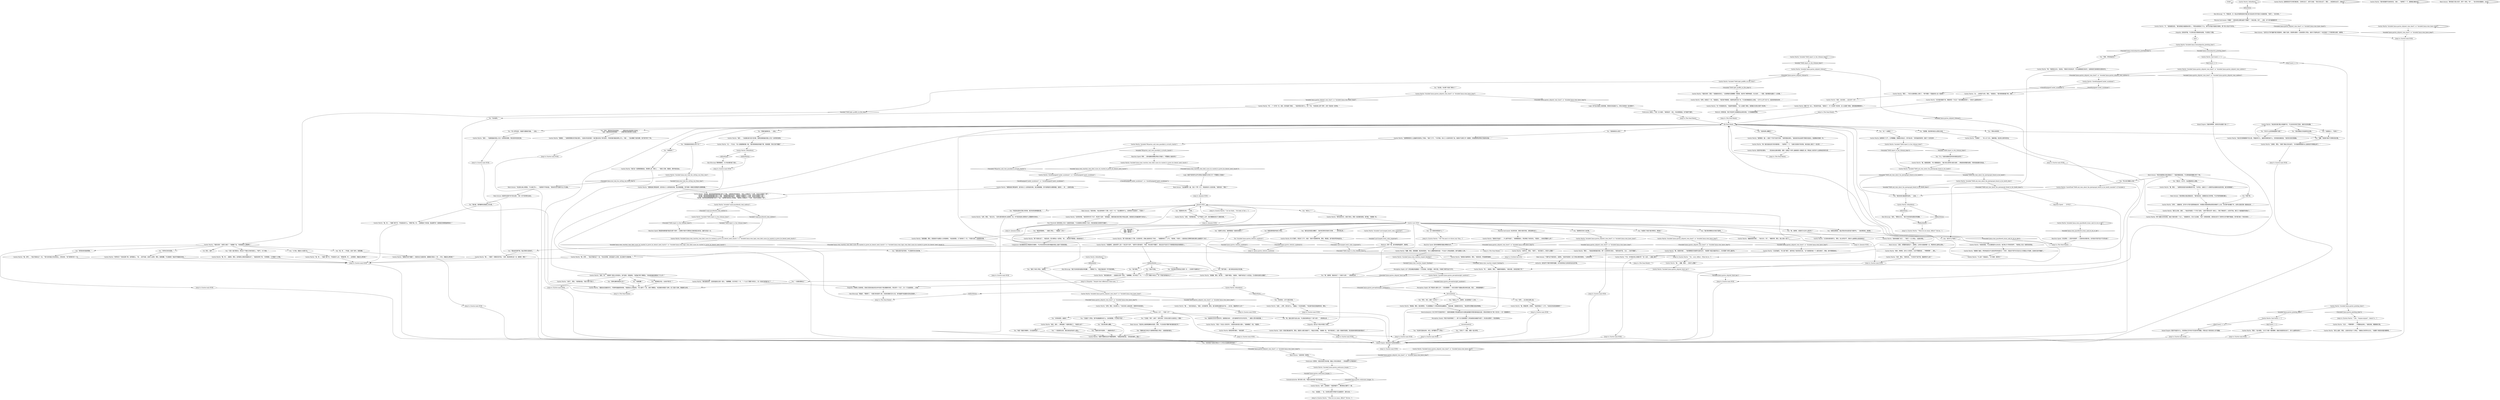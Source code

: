 # PLAZA / GASTON
# Florid and jolly, Gaston Martin is standing in a sunspot and loudly eating a giant ham sandwich.
# ==================================================
digraph G {
	  0 [label="START"];
	  1 [label="input"];
	  2 [label="Gaston Martin: Variable[\"plaza.rene_guardbooth_branc_said_its_do_or_die\"]"];
	  3 [label="Variable[\"plaza.rene_guardbooth_branc_said_its_do_or_die\"]", shape=diamond];
	  4 [label="!(Variable[\"plaza.rene_guardbooth_branc_said_its_do_or_die\"])", shape=diamond];
	  5 [label="Gaston Martin: IsKimHere()"];
	  6 [label="IsKimHere()", shape=diamond];
	  7 [label="!(IsKimHere())", shape=diamond];
	  8 [label="Gaston Martin: “事实就是这样，这真的就是生活的一部分，”他嘟囔着，你只听到了一半。“一个认识了整整79年的人，有一天他们突然就*走了*……”"];
	  9 [label="You: “告诉我吧。”"];
	  10 [label="Gaston Martin: Variable[\"yard.hanged_boots_soles_inspected\"]"];
	  11 [label="Variable[\"yard.hanged_boots_soles_inspected\"]", shape=diamond];
	  12 [label="!(Variable[\"yard.hanged_boots_soles_inspected\"])", shape=diamond];
	  13 [label="Physical Instrument: 他当然没有，基佬才喜欢花呢。别再浪费时间了。"];
	  14 [label="You: 再见。[离开。]"];
	  15 [label="You: “破冰者，我将碾碎前进路途上的冰雪。”"];
	  16 [label="Jump to: [Jeannie HUB]"];
	  17 [label="René Arnoux: “你总是让她心烦意乱，不让我们开心……”他愤愤不平地说道。“用你的花言巧语和*点心*引诱她。”"];
	  18 [label="Gaston Martin: 他看了你一会儿，然后低声说道。“我拿走了，为了记住那个老杂种。没人比我更了解他，我希望能够睹物思人。”"];
	  19 [label="Jump to: [Gaston main HUB]"];
	  20 [label="Empathy: 他从这个想法中得到了安慰。"];
	  21 [label="Gaston Martin: 加斯顿闷闷不乐地盯着铅球。几秒钟过去了。他开口说道：“现在已经太迟了，警官……你回来的太迟了。雷内走了。”"];
	  22 [label="Gaston Martin: “那个老家伙躲过了子弹，长剑和炸药，却被心脏病夺走了性命……”他重重地叹了一口气。“很讽刺，不是吗——就连他自己那颗充满仇恨的心脏都受不了他了。”"];
	  23 [label="You: “喂，我说过我不会这么做，不过我还是帮你找了个新*大球*。”（把球拿出来。）"];
	  24 [label="You: “其实真没那么糟糕。”"];
	  25 [label="Gaston Martin: 他惊恐地盯着你。“真是浪费……”"];
	  26 [label="René Arnoux: “我没有让加斯顿隐瞒你的意思，警官，不过你真有*警察*事务要找我们吗？”"];
	  27 [label="Gaston Martin: “呃……谢谢你，警官。”他嫌恶地看着你。“请告诉我，没有别的事了吧？”"];
	  28 [label="Gaston Martin: Variable[\"plaza.gaston_altgreet_rene_dead\"]  or  Variable[\"plaza.rene_know_dead\"]"];
	  29 [label="Variable[\"plaza.gaston_altgreet_rene_dead\"]  or  Variable[\"plaza.rene_know_dead\"]", shape=diamond];
	  30 [label="!(Variable[\"plaza.gaston_altgreet_rene_dead\"]  or  Variable[\"plaza.rene_know_dead\"])", shape=diamond];
	  31 [label="You: （低语到。）“金，在体育比赛中作弊是*无法接受的*。我可以的。”"];
	  32 [label="Reaction Speed: 雷内的眼睛里流露出尊敬的光芒。"];
	  33 [label="Jump to: [Gaston main HUB]"];
	  34 [label="Gaston Martin: IsKimHere()"];
	  35 [label="IsKimHere()", shape=diamond];
	  36 [label="!(IsKimHere())", shape=diamond];
	  37 [label="Inland Empire: 他永远也不会再玩地掷球了。"];
	  38 [label="Gaston main HUB"];
	  39 [label="Gaston Martin: “雷内和我都守在她的床边，当她……”他停顿了一下，搜索着正确的词汇。"];
	  40 [label="René Arnoux: “死的时候，”他尖锐地填补了沉默，补充了一句：“没必要粉饰什么。这样她也不会回来了，不是吗？”"];
	  41 [label="You: “你为什么会觉得她犹豫不决呢？”"];
	  42 [label="You: “那有点奇怪吧。”"];
	  43 [label="You: “我向你表示最诚挚的哀悼。”（总结。）"];
	  44 [label="Jump to: [The Dead Renés]"];
	  45 [label="Jump to: [Gaston main HUB]"];
	  46 [label="You: “我建议给它命名为‘加斯顿的狗屁三明治’，这就是我的看法。”"];
	  47 [label="Jump to: [Gaston main HUB]"];
	  48 [label="Gaston Martin: “滚开，这是我的！”他猛地躲开了，瞬间把自己都吓了一跳。"];
	  49 [label="Perception (Sight): 这个三明治看起来就像是一个烹饪奇迹，制作精妙，材料丰富。作者很了解烹饪这门手艺。"];
	  50 [label="Reaction Speed: ……它不见了。"];
	  51 [label="Gaston Martin: CancelTask(\"TASK.ask_rene_about_the_photograph_found_in_his_booth_canceled\")--[[ Variable[ ]]"];
	  52 [label="Gaston Martin: “我们认识她，没错……”他友好的面孔一下子亮了起来。“这辈子都住在同一条街上，只隔了两栋房子。从四岁开始，我们三个就是最好的朋友了。”"];
	  53 [label="René Arnoux: “那时我们只是小孩子。那不一样的。*你*……”高大的老兵看着你，点点头。"];
	  54 [label="René Arnoux: “没必要再来一遍，已经一千零一次了。特别是有外人在的时候。”他转向你：“警官？”"];
	  55 [label="Gaston Martin: “我猜他是打算回家吧，因为码头工人发现他的时候，他正穿着便服，而不是我一直看见的那套凤头鹦鹉制服。”"];
	  56 [label="Gaston Martin: “好吧，你拿走了一件。”他摇摇头。“我还是不敢相信，他居然会把它给了你，不过他的确就是这么死板。一旦不小心开了这个口，就没有辩驳的余地……”"];
	  57 [label="Gaston Martin: “也许是时候慢下来，稍微享受一下生活？”他充满歉意地笑了。“还有什么能帮你的吗？”"];
	  58 [label="Gaston Martin: “我猜这已经不重要了。你做你自己该做的事，就像我们其他人一样……所以，我能怎么帮你呢？”"];
	  59 [label="Gaston Martin: “哦，好吧……”他似乎离你远了一些。“完全没问题。没有造成什么伤害，反正真的不关我的事。”"];
	  60 [label="Gaston Martin: Variable[\"plaza.gaston_altgreet_rene_dead\"]  or  Variable[\"plaza.rene_know_dead\"]"];
	  61 [label="Variable[\"plaza.gaston_altgreet_rene_dead\"]  or  Variable[\"plaza.rene_know_dead\"]", shape=diamond];
	  62 [label="!(Variable[\"plaza.gaston_altgreet_rene_dead\"]  or  Variable[\"plaza.rene_know_dead\"])", shape=diamond];
	  63 [label="Gaston Martin: “不，”他快速回复到。“雷内是瑞瓦肖最固执的男人。不管你或者我说了什么，都不会*逼迫*他做任何事的。那个男人完全不为所动。”"];
	  64 [label="You: “你说得对，这不关我们的事。”"];
	  65 [label="Kim Kitsuragi: “那就好，”警督笑了。“对我们来说是件小事，对他来说确实无价之宝。他可能都不知道雷内还有这张相片。”"];
	  66 [label="Gaston Martin: “我真的不知道了……什么都不知道了。”他慢慢摇摇头，然后想起了你的存在。“但是你……你肯定需要什么吧？”"];
	  67 [label="You: “等等，伊苏林迪百合？”"];
	  68 [label="Jump to: [Gaston Martin: \"\"Life... *mnjam-mnjam*... doesn't n...\"]"];
	  69 [label="Gaston Martin: “我真的超越了自己……”他咬了一口三明治。“这就叫神圣。”"];
	  70 [label="Gaston Martin: “这……不太对。”老人连看都懒得看一眼。“雷内想穿着他的制服下葬。但是我猜，现在已经不重要了……”"];
	  71 [label="Jump to: [Gaston main HUB]"];
	  72 [label="Logic: 你不会从他身上找到答案。即使老兵知道些什么，那也已经和他一起长眠地下。"];
	  73 [label="Jump to: [Gaston Martin: \"\"Let me think...\" He looks at the c...\"]"];
	  74 [label="You: “所以你们俩都认识她？”"];
	  75 [label="You: “抱歉，但是我*真的*只想再问些问题。”"];
	  76 [label="Gaston Martin: “该死，”他笑着说道。“*从严格意义上讲*，我们俩跟她还处于订婚状态呢。”"];
	  77 [label="Gaston Martin: “当然了，警官，”他笑着说道。“我们只剩下回忆了。”"];
	  78 [label="You: “一些很刻薄的话？”"];
	  79 [label="Inland Empire: 万能的神明啊，他现在完全就是个废人了！"];
	  80 [label="Gaston Martin: Variable[\"TASK.report_to_the_tribunal_done\"]"];
	  81 [label="Variable[\"TASK.report_to_the_tribunal_done\"]", shape=diamond];
	  82 [label="!(Variable[\"TASK.report_to_the_tribunal_done\"])", shape=diamond];
	  83 [label="Jump to: [Gaston main HUB]"];
	  84 [label="You: “重油会危害环境。我必须想办法除掉它。”"];
	  85 [label="You: “你觉得是不是我们那段关于工作的对话逼着他那样做的？”"];
	  86 [label="Jump to: [Gaston main HUB]"];
	  87 [label="Jump to: [Gaston main HUB]"];
	  88 [label="Gaston Martin: “很抱歉，警官，我只是……”他擦干眼泪。“谢谢你，*谢谢*你的这个小纪念品。它对我来说真的太重要了。”"];
	  89 [label="You: “我不怕死——我只害怕没有真正地活着。”"];
	  90 [label="Gaston Martin: “什么事？”他抬起头。“关于谁的，雷内吗？”"];
	  91 [label="Inland Empire: 但是不知道为什么，你觉得自己手中的干花还是*很*重要。尽管对这个悲伤的老人并不重要。"];
	  92 [label="Gaston Martin: “又见到你真的很开心，警官。这么好的天气，我有什么能帮到公民武装的吗？"];
	  93 [label="You: “告诉我，你对那个死者了解多少？”"];
	  94 [label="Gaston Martin: “生活……*吧唧吧唧*……不需要如此挣扎。”他捂住嘴，想要掩饰打嗝。"];
	  95 [label="Jump to: [The Dead Renés]"];
	  96 [label="Jump to: [Gaston Martin: \"\"What do you mean, officer?\" He loo...\"]"];
	  97 [label="Gaston Martin: “去世的时候，”他的同伴补完了句子，然后笑了起来：“直到最后，她都没能在我们俩当中做出选择。她是我见过的最犹豫不决的女人。”"];
	  98 [label="Composure: 他试着维持自己那副快乐的模样，不过内在的悲伤在他布满皱纹的脸上投射下深深的阴影。"];
	  99 [label="Gaston Martin: “我再重复一遍——他是个*不折不扣的*杂种。”他转而看向弹坑。“就连他的老战友都不想留在他身边。他就像条老毒蛇一样。”"];
	  100 [label="Gaston Martin: “哦……抱歉，警官……你有什么需要？”"];
	  101 [label="Jump to: [Gaston main HUB]"];
	  102 [label="Gaston Martin: “哦……”他并没有抬头。“很好。对你很好啊，警官。我只是想知道雷内会不会……没关系。我能帮你什么吗？”"];
	  103 [label="Reaction Speed: 等等……是你逼着他想要证明自己的能力，不需要他人施舍的吗？"];
	  104 [label="Perception (Smell): *然后*你突然想到了——那个天才混球把整个三明治都浸在蜂蜜芥末里了。实在是太堕落了。而且很美味。"];
	  105 [label="Gaston Martin: “最最亲爱的珍妮……”他点点头，笑了。“随便问吧，警官，我认识她一辈子了。”"];
	  106 [label="You: “他为什么不喜欢？”"];
	  107 [label="Gaston Martin: “两年前的冬天，她死于肺炎。那是一条安静的旅程。很平静。”他微微一笑。"];
	  108 [label="Gaston Martin: “她总是在我们俩之间摇摆不定，不过这份时间还不够长，最后也没有成婚。”"];
	  109 [label="You: “他真有那么糟糕吗？”"];
	  110 [label="You: “他到底是怎么死的？”"];
	  111 [label="Gaston Martin: Variable[\"plaza.ene_took_the_setting_sun_from_rene\"]"];
	  112 [label="Variable[\"plaza.ene_took_the_setting_sun_from_rene\"]", shape=diamond];
	  113 [label="!(Variable[\"plaza.ene_took_the_setting_sun_from_rene\"])", shape=diamond];
	  114 [label="Jump to: [The Dead Renés]"];
	  115 [label="Jump to: [Gaston main HUB]"];
	  116 [label="Jump to: [Gaston main HUB]"];
	  117 [label="You: “看起来很美味。”（指着三明治。）“我能尝一口吗？”"];
	  118 [label="Electrochemistry: 你几乎听不见他的声音了。泡菜的香甜跟三明治散发出的大蒜黄油和腌渍洋葱的香味彼此协调，把你的思维引向了唯一的方向——你一定要拥有它。"];
	  119 [label="You: “火行者。我能在火焰里行走。”"];
	  120 [label="Jump to: [The Dead Renés]"];
	  121 [label="You: “讽刺对我不起作用的，不过我想问你点别的事。”"];
	  122 [label="Jump to: [Gaston Martin: \"\"What do you mean, officer?\" He loo...\"]"];
	  123 [label="Gaston Martin: Variable[\"plaza.gaston_endurance_hunger_\"]"];
	  124 [label="Variable[\"plaza.gaston_endurance_hunger_\"]", shape=diamond];
	  125 [label="!(Variable[\"plaza.gaston_endurance_hunger_\"])", shape=diamond];
	  126 [label="Jump to: [Empathy: \"Despite their differences these men...\"]"];
	  127 [label="You: “首先权衡自己的选择完全没错。”"];
	  128 [label="Gaston Martin: Variable[\"plaza.gaston_altgreet_tribunal\"]"];
	  129 [label="Variable[\"plaza.gaston_altgreet_tribunal\"]", shape=diamond];
	  130 [label="!(Variable[\"plaza.gaston_altgreet_tribunal\"])", shape=diamond];
	  131 [label="You: “真遗憾。我还想问他怎么回到过去呢。”"];
	  132 [label="Gaston Martin: “那个混蛋16岁的时候，她成了雷内的第一个女人。”他看着老兵，目光几近温柔。“他们一直相亲相爱，直到他决定为了某种伟大的*理想*而献身，而不愿只做一个快乐的男人……”"];
	  133 [label="Gaston Martin: “哦，警官……”加斯顿没有因为他的爆发而不安。“80年前，当我们三个人刚刚学会走路和说话的时候，就已经很难看了。”"];
	  134 [label="Pain Threshold: 雷内的脸上闪过一丝痛苦的痕迹，不过他很快又控制住了自己。现在他的脸又变得风平浪静了。"];
	  135 [label="Gaston Martin: IsKimHere()"];
	  136 [label="IsKimHere()", shape=diamond];
	  137 [label="!(IsKimHere())", shape=diamond];
	  138 [label="Gaston Martin: “总有一天我们都会离开的，警官。我爱的人都已经离开了。可能正在等我。”他微微一笑。“我不害怕死亡。这是一场美好的旅程，而且我真的很想念我的朋友们……”"];
	  139 [label="Gaston Martin: Variable[\"plaza.gaston_altgreet_rene_dead\"]  or  Variable[\"plaza.rene_know_dead\"]"];
	  140 [label="Variable[\"plaza.gaston_altgreet_rene_dead\"]  or  Variable[\"plaza.rene_know_dead\"]", shape=diamond];
	  141 [label="!(Variable[\"plaza.gaston_altgreet_rene_dead\"]  or  Variable[\"plaza.rene_know_dead\"])", shape=diamond];
	  142 [label="Gaston Martin: Variable[\"plaza.gaston_altgreet_rene_dead\"]  or  Variable[\"plaza.rene_know_dead\"]"];
	  143 [label="Variable[\"plaza.gaston_altgreet_rene_dead\"]  or  Variable[\"plaza.rene_know_dead\"]", shape=diamond];
	  144 [label="!(Variable[\"plaza.gaston_altgreet_rene_dead\"]  or  Variable[\"plaza.rene_know_dead\"])", shape=diamond];
	  145 [label="Gaston Martin: “世界末日？”他向后靠了靠，显然很担心。“我……我不知道，这是什么意思，警官。我很抱歉。不过谢谢你！我会尽可能配合你的。”"];
	  146 [label="Gaston Martin: Variable[\"plaza.gaston_perceptionsight_sandwich\"]"];
	  147 [label="Variable[\"plaza.gaston_perceptionsight_sandwich\"]", shape=diamond];
	  148 [label="!(Variable[\"plaza.gaston_perceptionsight_sandwich\"])", shape=diamond];
	  149 [label="You: “拜托，老兄，就咬一口行吗？”"];
	  150 [label="Logic: 他是不是觉得*必须*证明自己能做好分内的工作？不需要别人的施舍？"];
	  151 [label="Gaston Martin: IsKimHere()"];
	  152 [label="IsKimHere()", shape=diamond];
	  153 [label="!(IsKimHere())", shape=diamond];
	  154 [label="You: “如果可以的话，我想再重温一些雷内的情况？”"];
	  155 [label="Kim Kitsuragi: 警督慢慢地，久久地对着你摇了摇头。"];
	  156 [label="Gaston Martin: “她对任何事情都拿不定主意。早餐该吃什么，最喜欢的颜色是什么，还有到底该嫁给谁。”他的目光快乐而疏离。"];
	  157 [label="You: “某种右翼的保皇派口号？”"];
	  158 [label="Gaston Martin: “‘要是在纪尧姆的年代，不用审判就能把你枪毙。’他就是这么对我说的。”老人振作了一些，又擦了擦眼泪。“他活着的时候是个杂种，死了还是个杂种。那就随它去吧。”"];
	  159 [label="Jump to: [Gaston main HUB]"];
	  160 [label="Gaston Martin: “是的，是的……那味道呢？”他靠的更近了。“味道怎么样？”"];
	  161 [label="You: “味道？我就只顾着吃，忘记品尝味道了。”"];
	  162 [label="You: “*求你了*，朋友，跟我一起分享吧。”"];
	  163 [label="Gaston Martin: Variable[\"XP.gaston_said_rene_guardjob_is_evrarts_charity\"]"];
	  164 [label="Variable[\"XP.gaston_said_rene_guardjob_is_evrarts_charity\"]", shape=diamond];
	  165 [label="!(Variable[\"XP.gaston_said_rene_guardjob_is_evrarts_charity\"])", shape=diamond];
	  166 [label="Physical Instrument: 不重要？！保持体育比赛的诚信*不重要*？！快拉住我，孩子……该死，这*才是*最重要的吧！！！"];
	  167 [label="Gaston Martin: 老人盯着花，然后叹了口气，说道：“雷内不是植物学家，警官。相信我，他不喜欢伊苏林迪百合。”"];
	  168 [label="Gaston Martin: “我，呃……”他摸了摸下巴，不知道该说什么。“那很不错。呃……如果我挡了你的道，我会挪开的！或者我还有哪里能帮到你？”"];
	  169 [label="Jump to: [Gaston Martin: \"\"Oh? The goal is to throw your *bou...\"]"];
	  170 [label="René Arnoux: 他突然记起来*你*还在这里，于是一言不发地转过身去。"];
	  171 [label="You: “走了？去哪里了？”"];
	  172 [label="Gaston Martin: “是的。我……我爱那个爱发火的老家伙。他不值得，但我值得。”他用袖子擦了擦眼泪。“你知道他最后跟我说了什么吗？”"];
	  173 [label="Kim Kitsuragi: “是的。”警督点点头。“我们为你的损失感到非常抱歉。”"];
	  174 [label="Gaston Martin: Variable[\"plaza.gaston_altgreet_rene_dead\"]  or  Variable[\"plaza.rene_know_dead\"]"];
	  175 [label="Variable[\"plaza.gaston_altgreet_rene_dead\"]  or  Variable[\"plaza.rene_know_dead\"]", shape=diamond];
	  176 [label="!(Variable[\"plaza.gaston_altgreet_rene_dead\"]  or  Variable[\"plaza.rene_know_dead\"])", shape=diamond];
	  177 [label="You: “我想再问问你工会的事。”"];
	  178 [label="You: “好吧……反正我也没那么饿。”"];
	  179 [label="Reaction Speed: 那就意味着制服可能还在那个岗亭——如果你*真的*打算把自己献给瑞瓦肖的话，最好记住这一点。"];
	  180 [label="Gaston Martin: “我猜他是打算回家吧，因为码头工人发现他的时候，他正穿着便服，而不是那套凤头鹦鹉制服，就是你……呃……没收的这套。”"];
	  181 [label="Gaston Martin: IsKimHere()"];
	  182 [label="IsKimHere()", shape=diamond];
	  183 [label="!(IsKimHere())", shape=diamond];
	  184 [label="You: “雷内在哪？”\n“等等，雷内死了？”\n“等等，雷内死了？”"];
	  185 [label="You: “听起来这是你们俩之间的事。我还有其他事情要处理。”"];
	  186 [label="You: 不要干预。"];
	  187 [label="Jeannie HUB"];
	  188 [label="Jump to: [The Dead Renés]"];
	  189 [label="Gaston Martin: “过去的幽灵。”老人脱下帽子，海风吹乱了他灰色的头发。“这个故事里的每一个人都已经死了，警官。我不想再提他们。”"];
	  190 [label="Gaston Martin: “呃……*一切*的一切，真的。我可能更了解他……”他突然意识到什么，停了下来。“你是说树上那个茶杯，对吗？我对他一无所知。”"];
	  191 [label="You: “它真是（*嗝*）太棒了！营养丰富！它的优点我可以连续说上一整晚！”"];
	  192 [label="Gaston Martin: “我猜干警察的应该不需要味蕾吧。”他看起来很失望。“还有别的事吗，警官？”"];
	  193 [label="René Arnoux: “这是你唯一的原则。”"];
	  194 [label="Gaston Martin: “哦……”他瞥了一眼焦灼的字迹。“当然。我没有想过这一点。做得好，警官！”"];
	  195 [label="Gaston Martin: “我很高兴能帮到你，警官，”他回复到，声音疲惫而破碎。"];
	  196 [label="Jump to: [Gaston main HUB]"];
	  197 [label="Gaston Martin: “我看看……”加斯顿用颤抖的手接过相片。“这是60年前的相片！我们都去参加了那次游行。年轻的雷内看起来那么开心，珍妮……”泪水模糊了他的双眼，他不得不停了下来。"];
	  198 [label="Empathy: 尽管两人天差地别，但他们还是在彼此的生命中扮演了相当重要的角色，现在其中一个走了，另一个只会感觉到……失落。"];
	  199 [label="You: “我不想死。”"];
	  200 [label="Gaston Martin: Variable[\"TASK.report_to_the_tribunal_done\"]"];
	  201 [label="Variable[\"TASK.report_to_the_tribunal_done\"]", shape=diamond];
	  202 [label="!(Variable[\"TASK.report_to_the_tribunal_done\"])", shape=diamond];
	  203 [label="Gaston Martin: “你好，警官。”他转向你。“今天的天气真不错，我能帮你什么呢？”"];
	  204 [label="You: “嗨，加斯顿。对我的行头没什么意见吗？”"];
	  205 [label="You: “你提到了珍妮-玛丽·博利厄。那是谁？”"];
	  206 [label="You: “她怎么了？”"];
	  207 [label="The Dead Renés"];
	  208 [label="Perception (Sight): 除了明显的火腿片之外——而且很肥厚——你还注意到下面露出西红柿的边缘。而且……那是蛋黄酱吗？"];
	  209 [label="Gaston Martin: Variable[\"plaza.rene_reaction_rene_died_cause_he_wanted_to_prove_he_doesnt_need_charity\"]"];
	  210 [label="Variable[\"plaza.rene_reaction_rene_died_cause_he_wanted_to_prove_he_doesnt_need_charity\"]", shape=diamond];
	  211 [label="!(Variable[\"plaza.rene_reaction_rene_died_cause_he_wanted_to_prove_he_doesnt_need_charity\"])", shape=diamond];
	  212 [label="Jump to: [The Dead Renés]"];
	  213 [label="Conceptualization: 很久很久以前。可能在当你还是个孩子的时候。"];
	  214 [label="Gaston Martin: “事实就是这样……这就是生活的一部分，”他嘟囔着，你只听到了一半。“一个认识了整整79年的人，有一天他们突然就*走了*……”"];
	  215 [label="You: “我也不怕死。”"];
	  216 [label="You: “这个游戏的规则是什么？”"];
	  217 [label="Jump to: [Jeannie HUB]"];
	  218 [label="Gaston Martin: “*我的天啦*，警官！”他看着你的伤口。“比我想象的还要糟糕！相信我，我非常了解那种痛苦，在过去的……一周里，我的臀部也遇到了一点问题。”"];
	  219 [label="Gaston Martin: 他的声音在颤抖。“……而且她永远看在眼里。我想，如果这个世界上最美丽的人都能爱上他，那他身上肯定有什么值得她坚持的东西……”"];
	  220 [label="Jump to: [Gaston main HUB]"];
	  221 [label="Jump to: [Gaston main HUB]"];
	  222 [label="Gaston Martin: Variable[\"plaza.rene_reaction_rene_died_cause_he_wanted_to_prove_he_doesnt_need_charity\"]  or  Variable[\"plaza.rene_logic_rene_died_cause_he_wanted_to_prove_he_doesnt_need_charity\"]"];
	  223 [label="Variable[\"plaza.rene_reaction_rene_died_cause_he_wanted_to_prove_he_doesnt_need_charity\"]  or  Variable[\"plaza.rene_logic_rene_died_cause_he_wanted_to_prove_he_doesnt_need_charity\"]", shape=diamond];
	  224 [label="!(Variable[\"plaza.rene_reaction_rene_died_cause_he_wanted_to_prove_he_doesnt_need_charity\"]  or  Variable[\"plaza.rene_logic_rene_died_cause_he_wanted_to_prove_he_doesnt_need_charity\"])", shape=diamond];
	  225 [label="You: “一切结束的太快，我还没机会形成什么看法。”"];
	  226 [label="Jump to: [The Dead Renés]"];
	  227 [label="Gaston Martin: Variable[\"plaza.gaston_greeting_done\"]"];
	  228 [label="Variable[\"plaza.gaston_greeting_done\"]", shape=diamond];
	  229 [label="!(Variable[\"plaza.gaston_greeting_done\"])", shape=diamond];
	  230 [label="Jump to: [Gaston main HUB]"];
	  231 [label="Jump to: [Gaston main HUB]"];
	  232 [label="Gaston Martin: “其实，没关系的……反正也不一样了……”"];
	  233 [label="Jump to: [Gaston main HUB]"];
	  234 [label="Gaston Martin: “好吧……准确来说，是*你*从*我*这里把她偷走的，你把墨水洒到她那条漂亮的黄裙子上之后，你们俩不是闹翻了吗，从那以后我们俩一直挺亲近的……”"];
	  235 [label="Gaston Martin: “那个老家伙走了，”他回复到，努力想挤出一丝笑容。“我……我还是不敢相信，但他真的走了。”"];
	  236 [label="Gaston Martin: “好吧，警官，你在想什么？”快乐的老人身体前倾，很想听听你的意见。"];
	  237 [label="You: “你没听见我说话吗，老兄。我*需要*这个三明治！”"];
	  238 [label="You: “依照法律规定，我必须告诉你这是违反*道德*的。”（指向那些球，眨眨眼。）"];
	  239 [label="Gaston Martin: “哦，呃……谢谢你，警官。这样我的心情肯定就放松多了。”他紧张地笑了笑。“非常惬意，几乎像是个小市集。”"];
	  240 [label="Jump to: [The Dead Renés]"];
	  241 [label="Gaston Martin: “这是……好吧，其实没什么。”他露出一个机灵的微笑。“*有些事*我肯定是能帮你的，警官。”"];
	  242 [label="Rhetoric: 茶杯？哦，因为那套陶瓷盔甲。真聪明。"];
	  243 [label="Jump to: [Gaston main HUB]"];
	  244 [label="René Arnoux: “不要*玷污*她的回忆，加斯顿。”他的声音里有一丝几乎难以察觉的颤抖。“让她安息吧。”"];
	  245 [label="René Arnoux: “是你把她从我这里偷走的，”雷内回复到，试着稳定自己的呼吸，不过手依然紧握在胸口。"];
	  246 [label="Gaston Martin: Variable[\"TASK.light_graffito_on_fire_done\"]"];
	  247 [label="Variable[\"TASK.light_graffito_on_fire_done\"]", shape=diamond];
	  248 [label="!(Variable[\"TASK.light_graffito_on_fire_done\"])", shape=diamond];
	  249 [label="Gaston Martin: “警官……”他抬起满是皱纹的脸，整个人显得苍老又矮小。“我现在做不到。工会……已经不重要了。”"];
	  250 [label="You: “它就是个三明治，我不知道能跟你说什么。当时我很饿，不过现在不饿了。”"];
	  251 [label="Gaston Martin: Variable[\"plaza.gaston_altgreet_rene_dead\"]  or  Variable[\"plaza.gaston_altgreet_rene_uniform\"]"];
	  252 [label="Variable[\"plaza.gaston_altgreet_rene_dead\"]  or  Variable[\"plaza.gaston_altgreet_rene_uniform\"]", shape=diamond];
	  253 [label="!(Variable[\"plaza.gaston_altgreet_rene_dead\"]  or  Variable[\"plaza.gaston_altgreet_rene_uniform\"])", shape=diamond];
	  254 [label="firstsandwich"];
	  255 [label="You: “他很抱歉？”"];
	  256 [label="You: “其实我也在等待自己的那一天……已经等不及要死去了！”"];
	  257 [label="Jump to: [Gaston Martin: \"\"Oh... sorry, officer... What do yo...\"]"];
	  258 [label="Gaston Martin: “这……这样是不对的，警官。”他摇摇头。“雷内想穿着制服下葬，但是……”"];
	  259 [label="Gaston Martin: “警官……”欢乐从加斯顿脸上消失了。“想不想跟一个孤独的老人玩一场游戏？”"];
	  260 [label="Gaston Martin: “哦，亲爱的珍妮……”他的眼睛里闪烁着梦幻般的光芒。“她是整个瑞瓦肖最好的女人。也许是整个世界上最好的。”"];
	  261 [label="Gaston Martin: “当然，警官。”他点点头。“这样对雷内颤动的心脏更好一些。并不是说他承认那里有什么需要修补的地方。”"];
	  262 [label="You: “你知道他的奖章怎么样了吗？”"];
	  263 [label="Gaston Martin: Variable[\"plaza.gaston_altgreet_third_day\"]"];
	  264 [label="Variable[\"plaza.gaston_altgreet_third_day\"]", shape=diamond];
	  265 [label="!(Variable[\"plaza.gaston_altgreet_third_day\"])", shape=diamond];
	  266 [label="You: “即将到来的国家警察。”"];
	  267 [label="You: “非常有营养。谢谢你！”"];
	  268 [label="Reaction Speed: ‘非生即死——没有中间地带’——这是你告诉雷内的。也许他也不是*完全*不为所动的？"];
	  269 [label="You: “某种难忘的话，比如说‘明天见’？”"];
	  270 [label="You: “我们再多聊聊这位珍妮-玛丽吧。”"];
	  271 [label="Jump to: [Jeannie HUB]"];
	  272 [label="Gaston Martin: “当然可以，警官。”他笑了。“他们是好人。你有什么需要？”"];
	  273 [label="You: “什么？他是在雇佣兵宣判的时候死去的吗？”"];
	  274 [label="Gaston Martin: Variable[\"TASK.report_to_the_tribunal_done\"]"];
	  275 [label="Variable[\"TASK.report_to_the_tribunal_done\"]", shape=diamond];
	  276 [label="!(Variable[\"TASK.report_to_the_tribunal_done\"])", shape=diamond];
	  277 [label="You: “雷内去世真是太糟糕了，我本来还想问问他铃兰的事……”（把花拿出来。）"];
	  278 [label="Gaston Martin: “我猜到了最后，伊苏林迪百合不过是旧伊苏林迪的又一个碎片，保皇派不得不向马佐夫主义的叛乱分子投降。这真的已经不重要了。”"];
	  279 [label="Gaston Martin: “警官！”他大喊到。“在马丁内斯一看到警察，我就已经感觉安全多了。有什么能帮你的吗？”"];
	  280 [label="René Arnoux: “没错，你需要的就是这个，加斯顿。让你的大屁股再肥一点。希望你的心脏停止跳动。”"];
	  281 [label="Endurance: 别担心，只是一点小挫折。“继续前进”，骑士。有志者事竟成。你不能停下脚步。"];
	  282 [label="You: “你爱他吗？”"];
	  283 [label="Gaston Martin: 加斯顿叹了口气，小声嘟囔着，更像是对他自己，而不是对你：“很可能是地狱吧。他是个十足的杂种……”"];
	  284 [label="Gaston Martin: “*我的天啦*，你把它点着了！”他看着广场。“你到底是什么警察啊？”"];
	  285 [label="Jump to: [Gaston main HUB]"];
	  286 [label="You: “真是现代烹饪手法的杰作。或者我应该说……是*加斯顿烹饪手法*的杰作。”（朝男人赞许地眨眨眼。）"];
	  287 [label="You: “的确*非常*有营养。”（揉揉你的肚子。）"];
	  288 [label="Gaston Martin: DayCount() >= 5"];
	  289 [label="DayCount() >= 5", shape=diamond];
	  290 [label="!(DayCount() >= 5)", shape=diamond];
	  291 [label="René Arnoux: “当异见分子来*强暴*我们的国家时，他躲了起来，但是想试着咬一口他亲爱的三明治，他的爪子就伸出来了？你还真是个了不得的寄生虫呢，加斯顿。”"];
	  292 [label="Gaston Martin: “抱歉，警官，我很抱歉，我没有恶意的，”他小心翼翼地继续说道：“不过这个三明治是我的，我不会跟别人分享。”"];
	  293 [label="Gaston Martin: “相信我，警官，我也想帮你，不过我需要这个三明治来保持血糖稳定。”他扭动着，回避着你的目光。“我这把年纪需要注意这种事情。”"];
	  294 [label="secondsandwich"];
	  295 [label="You: “别这么小气，加斯顿，这玩意够每个人分的。”"];
	  296 [label="Gaston Martin: “哦，那很好啊，非常好。”他显然是松了一口气。“你肯定还有其他事情吧？”"];
	  297 [label="Empathy: 他有些怀疑，不过现在他只想继续向前看，不去想这个问题。"];
	  298 [label="Gaston Martin: Variable[\"plaza.rene_reaction_respect_flashing\"]"];
	  299 [label="Variable[\"plaza.rene_reaction_respect_flashing\"]", shape=diamond];
	  300 [label="!(Variable[\"plaza.rene_reaction_respect_flashing\"])", shape=diamond];
	  301 [label="Kim Kitsuragi: “我们为你的损失感到非常抱歉……”警督低下头。“朋友的离去是一件可怕的事情。”"];
	  302 [label="Gaston Martin: “哦，他倒是很想。”老人慢慢摇摇头。“暴力的生活终将以暴力结束……那就是他想要的结果。可悲的是结果并非如此。”"];
	  303 [label="Jump to: [Gaston main HUB]"];
	  304 [label="René Arnoux: “然后你就把她从我这里偷走了！”他猛地朝前挺身，不过很快就抓着胸口停了下来。"];
	  305 [label="Gaston Martin: “我们这一生都憎恨着彼此。恨得那么深，事实上……”他陷入沉默，看着你，眼中饱含泪水。"];
	  306 [label="You: “这就是女人，不是吗？”"];
	  307 [label="Gaston Martin: “他那颗愤怒的小心脏最终还是停止了跳动。”他叹了口气。“今天早晨，码头工人在岗亭发现了他。他根本不该再工作一星期的，但他就是想证明自己到底有坚强……”"];
	  308 [label="Jump to: [Gaston main HUB]"];
	  309 [label="You: “喂，加斯顿，我给你找了一个新的*大球*。”（把球拿出来。）"];
	  310 [label="Gaston Martin: “你留着吧，这根本算不上是一个真正的*大球*。”他挥手示意你离开。“再说，现在真的不重要了。我永远也不会在马丁内斯看到其他玩地掷球的人。”"];
	  311 [label="Gaston Martin: Variable[\"plaza.gaston_altgreet_rene_dead\"]  or  Variable[\"plaza.rene_know_dead\"]"];
	  312 [label="Variable[\"plaza.gaston_altgreet_rene_dead\"]  or  Variable[\"plaza.rene_know_dead\"]", shape=diamond];
	  313 [label="!(Variable[\"plaza.gaston_altgreet_rene_dead\"]  or  Variable[\"plaza.rene_know_dead\"])", shape=diamond];
	  314 [label="Gaston Martin: Variable[\"cargo.guardbooth_took_uniform\"]"];
	  315 [label="Variable[\"cargo.guardbooth_took_uniform\"]", shape=diamond];
	  316 [label="!(Variable[\"cargo.guardbooth_took_uniform\"])", shape=diamond];
	  317 [label="Gaston Martin: Variable[\"TASK.ask_rene_about_the_photograph_found_in_his_booth\"]"];
	  318 [label="Variable[\"TASK.ask_rene_about_the_photograph_found_in_his_booth\"]", shape=diamond];
	  319 [label="!(Variable[\"TASK.ask_rene_about_the_photograph_found_in_his_booth\"])", shape=diamond];
	  320 [label="Gaston Martin: “嗯，”他轻轻点点头，回复到。“那是它们的旧名字，可以追溯到国王的时代，纹章和其它他钟爱的东西的时代。”"];
	  321 [label="Gaston Martin: DayCount() == 2"];
	  322 [label="DayCount() == 2", shape=diamond];
	  323 [label="!(DayCount() == 2)", shape=diamond];
	  324 [label="Gaston Martin: “我马上就好，警官。让我先吃完这个三明治。”他朝自己的同伴点点头。“先跟那个愤怒的老雷内聊聊吧。”"];
	  325 [label="Jump to: [plaza.gaston_rhetoric_sandwich]"];
	  326 [label="Authority: 他的语气不像寻常那样强硬，似乎他觉得自己没有权利谈论这件事。"];
	  327 [label="Gaston Martin: “没事的，警官。”他理了理自己的白胡子。“你可能刚刚把雷内从心脏病发作中解救出来了。”"];
	  328 [label="Jump to: [Gaston main HUB]"];
	  329 [label="Jump to: [Gaston main HUB]"];
	  330 [label="You: “老人迟早会死，你最好也要做好准备。”（总结。）"];
	  331 [label="Gaston Martin: “有时候，我觉得他穿那套制服只是为了气我。”加斯顿的笑容很悲伤。“现在上天跟他开了个玩笑，他没办法穿着它下葬了。”\n“有时候，我觉得他穿那套制服只是为了气我。”加斯顿盯着你的夹克。“我猜是上天跟他开了个玩笑，他没办法穿着它下葬了。”\n“有时候，我觉得他穿那套制服只是为了气我。”加斯顿盯着你的裤子。“我猜是上天跟他开了个玩笑，他没办法穿着它下葬了。”\n“有时候，我觉得他穿那套制服只是为了气我。”加斯顿盯着你身上的制服。“我猜是上天跟他开了个玩笑，他没办法穿着它下葬了。”"];
	  332 [label="Jump to: [The Dead Renés]"];
	  333 [label="You: “我，呃……不知道。这是个意外。我很抱歉。”"];
	  334 [label="You: “世界末日的先驱者。”"];
	  335 [label="Gaston Martin: CheckEquipped(\"jacket_carabineer\")"];
	  336 [label="CheckEquipped(\"jacket_carabineer\")", shape=diamond];
	  337 [label="!(CheckEquipped(\"jacket_carabineer\"))", shape=diamond];
	  338 [label="Gaston Martin: Variable[\"plaza.reneandgaston_greeting_done\"]"];
	  339 [label="Variable[\"plaza.reneandgaston_greeting_done\"]", shape=diamond];
	  340 [label="!(Variable[\"plaza.reneandgaston_greeting_done\"])", shape=diamond];
	  341 [label="Gaston Martin: “是的……”他满是皱纹的脸上闪过一丝奇怪的表情，然后消失地无影无踪。"];
	  342 [label="Gaston Martin: “不过，你可能也有公务要办吧？”他一边问，一边戴上帽子。"];
	  343 [label="Gaston Martin: “哦，好吧……”他似乎离你远了一些。“*我*对你的能力完全有信心。还有未来，”他飞快地补充了一句。"];
	  344 [label="You: “它是一座灯塔的光，照在这个平庸又乏味的海滨上。不客气，马丁内斯。”"];
	  345 [label="Kim Kitsuragi: “不，不要这样。在一场业余地掷球游戏中强行执行适当的引导不是RCM该做的事。”他笑了。“没关系的。”"];
	  346 [label="You: “给你，留给你纪念你的朋友……”（把雷内和女孩的照片交给他。）\n“给你，留给你纪念你的朋友……”（把雷内和女孩的照片交给他。）"];
	  347 [label="Gaston Martin: CheckEquipped(\"jacket_carabineer\")  or  CheckEquipped(\"pants_carabineer\")"];
	  348 [label="CheckEquipped(\"jacket_carabineer\")  or  CheckEquipped(\"pants_carabineer\")", shape=diamond];
	  349 [label="!(CheckEquipped(\"jacket_carabineer\")  or  CheckEquipped(\"pants_carabineer\"))", shape=diamond];
	  350 [label="Gaston Martin: Variable[\"TASK.ask_rene_about_the_photograph_found_in_his_booth_done\"]"];
	  351 [label="Variable[\"TASK.ask_rene_about_the_photograph_found_in_his_booth_done\"]", shape=diamond];
	  352 [label="!(Variable[\"TASK.ask_rene_about_the_photograph_found_in_his_booth_done\"])", shape=diamond];
	  353 [label="Gaston Martin: “有很多原因，不过主要是因为公社社员。他们称之为‘革命的钟声’。”他的脸上闪过一抹悲伤的笑容。"];
	  354 [label="You: 说服加斯顿放弃他的三明治。"];
	  355 [label="You: Variable[\"plaza.gaston_rhetoric_sandwich\"]"];
	  356 [label="Variable[\"plaza.gaston_rhetoric_sandwich\"]", shape=diamond];
	  357 [label="!(Variable[\"plaza.gaston_rhetoric_sandwich\"])", shape=diamond];
	  358 [label="You: “愿雷内能够安息。”（总结。）"];
	  359 [label="Gaston Martin: “太遗憾了……”老人点了点头，看着地面。他没有认真听你的话。"];
	  360 [label="Jump to: [Jeannie HUB]"];
	  361 [label="Gaston Martin: “另一件是我拿走的。”他挑衅地看着你。“没人比我更了解他，我需要点东西记住那个老杂种。”"];
	  362 [label="Gaston Martin: “我，呃……”他摸了摸下巴，不知道说什么好。“那很好啊。呃……这样更好。我能怎么帮你呢？”"];
	  363 [label="Endurance: 突然间，你意识到自己有多饿。距离上次吃东西肯定……天知道是什么时候的事了。"];
	  364 [label="Jump to: [Untitled hub (02)]"];
	  365 [label="Gaston Martin: “雷内，啧啧啧。这叫小小的快乐。生活不需要变成……*吧唧吧唧*……挣扎。”"];
	  366 [label="Gaston Martin: “是的……”当他重复着‘安息’的时候，他那张满是皱纹的脸上闪过一丝奇怪的表情。"];
	  367 [label="You: “放松点，伙计们，没必要搞得这么难看。”"];
	  368 [label="You: “感谢你的分享。”（总结。）"];
	  369 [label="Rhetoric: 奇怪的是，现在*老杂种*从他嘴里说出来的时候，几乎满满都是温柔。"];
	  370 [label="Gaston Martin: “唯一留在他身边的只有珍妮和我……”他停顿了一下。“当我们还是孩子的时候，她在他身上看见了一些东西……”"];
	  371 [label="You: “我吃了你的三明治，加斯顿。”"];
	  372 [label="Drama: 让它……*活泼一点*！"];
	  373 [label="Gaston Martin: “来自一个执法人员的评价，对我来说真的意义重大。”他微微鞠了一躬。“谢谢你。”"];
	  374 [label="Jump to: [Gaston main HUB]"];
	  375 [label="Gaston Martin: “我很抱歉，警官，但我真的不会跟别人分享食物的，”他话音刚落，又飞快地补了一句：“不是针对你，这是原则问题。”"];
	  0 -> 0
	  1 -> 338
	  2 -> 2
	  2 -> 3
	  3 -> 268
	  4 -> 240
	  5 -> 5
	  5 -> 6
	  6 -> 345
	  7 -> 122
	  8 -> 198
	  9 -> 158
	  10 -> 10
	  10 -> 11
	  11 -> 242
	  12 -> 82
	  13 -> 66
	  13 -> 106
	  15 -> 168
	  16 -> 187
	  17 -> 170
	  18 -> 369
	  19 -> 37
	  20 -> 138
	  21 -> 21
	  22 -> 310
	  23 -> 20
	  24 -> 192
	  25 -> 374
	  26 -> 46
	  27 -> 374
	  28 -> 28
	  28 -> 29
	  29 -> 221
	  30 -> 291
	  31 -> 96
	  32 -> 292
	  33 -> 37
	  34 -> 34
	  34 -> 35
	  35 -> 301
	  36 -> 88
	  36 -> 256
	  36 -> 199
	  36 -> 215
	  37 -> 159
	  38 -> 354
	  38 -> 204
	  38 -> 205
	  38 -> 238
	  38 -> 270
	  38 -> 13
	  38 -> 177
	  38 -> 371
	  38 -> 309
	  38 -> 277
	  38 -> 22
	  38 -> 184
	  38 -> 117
	  38 -> 154
	  38 -> 92
	  38 -> 216
	  39 -> 39
	  40 -> 97
	  41 -> 156
	  42 -> 75
	  43 -> 135
	  44 -> 207
	  45 -> 37
	  46 -> 192
	  47 -> 37
	  48 -> 31
	  49 -> 146
	  50 -> 27
	  51 -> 43
	  52 -> 132
	  53 -> 53
	  54 -> 217
	  55 -> 331
	  56 -> 361
	  57 -> 44
	  58 -> 220
	  59 -> 116
	  60 -> 60
	  60 -> 61
	  61 -> 363
	  62 -> 193
	  63 -> 297
	  64 -> 241
	  65 -> 226
	  66 -> 32
	  67 -> 320
	  68 -> 94
	  69 -> 280
	  70 -> 181
	  71 -> 37
	  72 -> 281
	  74 -> 51
	  75 -> 327
	  76 -> 16
	  77 -> 329
	  78 -> 158
	  79 -> 308
	  80 -> 80
	  80 -> 81
	  81 -> 128
	  82 -> 257
	  83 -> 37
	  84 -> 194
	  85 -> 62
	  86 -> 37
	  87 -> 37
	  88 -> 151
	  89 -> 214
	  90 -> 207
	  91 -> 243
	  92 -> 230
	  93 -> 139
	  94 -> 324
	  95 -> 207
	  97 -> 134
	  98 -> 207
	  99 -> 370
	  100 -> 263
	  101 -> 37
	  102 -> 115
	  103 -> 209
	  104 -> 294
	  105 -> 271
	  106 -> 353
	  107 -> 38
	  108 -> 41
	  108 -> 306
	  108 -> 127
	  109 -> 99
	  110 -> 307
	  111 -> 112
	  111 -> 113
	  112 -> 55
	  113 -> 17
	  114 -> 207
	  115 -> 37
	  116 -> 37
	  117 -> 375
	  118 -> 104
	  119 -> 362
	  120 -> 207
	  121 -> 195
	  123 -> 124
	  123 -> 125
	  124 -> 213
	  125 -> 48
	  126 -> 198
	  127 -> 75
	  128 -> 129
	  128 -> 130
	  129 -> 257
	  130 -> 246
	  131 -> 359
	  132 -> 304
	  133 -> 245
	  134 -> 360
	  135 -> 136
	  135 -> 137
	  136 -> 173
	  137 -> 7
	  138 -> 33
	  139 -> 140
	  139 -> 141
	  140 -> 190
	  141 -> 72
	  142 -> 144
	  142 -> 143
	  143 -> 249
	  144 -> 272
	  145 -> 116
	  146 -> 147
	  146 -> 148
	  147 -> 208
	  148 -> 254
	  149 -> 293
	  150 -> 54
	  151 -> 152
	  151 -> 153
	  152 -> 64
	  153 -> 226
	  154 -> 89
	  155 -> 231
	  156 -> 108
	  157 -> 158
	  158 -> 114
	  159 -> 37
	  160 -> 161
	  160 -> 225
	  160 -> 287
	  161 -> 192
	  162 -> 47
	  163 -> 164
	  163 -> 165
	  164 -> 103
	  165 -> 347
	  166 -> 30
	  166 -> 63
	  167 -> 12
	  168 -> 116
	  170 -> 15
	  171 -> 283
	  172 -> 8
	  172 -> 269
	  172 -> 77
	  172 -> 157
	  172 -> 255
	  173 -> 7
	  174 -> 176
	  174 -> 175
	  175 -> 189
	  176 -> 260
	  177 -> 142
	  178 -> 296
	  179 -> 222
	  180 -> 331
	  181 -> 182
	  181 -> 183
	  182 -> 155
	  183 -> 231
	  184 -> 235
	  185 -> 261
	  186 -> 234
	  187 -> 40
	  187 -> 73
	  187 -> 206
	  187 -> 368
	  187 -> 185
	  188 -> 207
	  189 -> 342
	  190 -> 9
	  191 -> 26
	  192 -> 85
	  193 -> 363
	  194 -> 116
	  195 -> 212
	  196 -> 37
	  197 -> 87
	  198 -> 65
	  199 -> 214
	  200 -> 201
	  200 -> 202
	  201 -> 273
	  202 -> 317
	  203 -> 230
	  204 -> 69
	  205 -> 174
	  206 -> 107
	  207 -> 131
	  207 -> 262
	  207 -> 358
	  207 -> 42
	  207 -> 171
	  207 -> 330
	  207 -> 109
	  207 -> 110
	  207 -> 346
	  207 -> 282
	  208 -> 254
	  209 -> 210
	  209 -> 211
	  210 -> 347
	  211 -> 150
	  212 -> 207
	  213 -> 48
	  214 -> 126
	  215 -> 214
	  216 -> 169
	  217 -> 187
	  218 -> 56
	  219 -> 188
	  220 -> 37
	  221 -> 37
	  222 -> 224
	  222 -> 223
	  223 -> 121
	  223 -> 84
	  224 -> 120
	  225 -> 192
	  226 -> 207
	  227 -> 228
	  227 -> 229
	  228 -> 321
	  229 -> 68
	  230 -> 37
	  231 -> 37
	  232 -> 18
	  233 -> 37
	  234 -> 52
	  235 -> 98
	  236 -> 372
	  237 -> 47
	  238 -> 4
	  239 -> 116
	  240 -> 207
	  241 -> 196
	  242 -> 82
	  243 -> 37
	  244 -> 326
	  245 -> 234
	  246 -> 248
	  246 -> 247
	  247 -> 284
	  248 -> 218
	  249 -> 101
	  250 -> 24
	  251 -> 252
	  251 -> 253
	  252 -> 79
	  253 -> 335
	  254 -> 178
	  254 -> 149
	  254 -> 295
	  255 -> 158
	  256 -> 214
	  257 -> 100
	  258 -> 57
	  259 -> 232
	  260 -> 244
	  261 -> 233
	  262 -> 111
	  263 -> 264
	  263 -> 265
	  264 -> 308
	  265 -> 78
	  266 -> 343
	  267 -> 160
	  268 -> 240
	  269 -> 158
	  270 -> 105
	  271 -> 187
	  272 -> 364
	  273 -> 302
	  274 -> 275
	  274 -> 276
	  275 -> 222
	  276 -> 179
	  277 -> 167
	  278 -> 90
	  279 -> 303
	  280 -> 365
	  281 -> 95
	  282 -> 305
	  283 -> 200
	  284 -> 266
	  284 -> 333
	  284 -> 14
	  284 -> 334
	  284 -> 83
	  284 -> 119
	  284 -> 344
	  285 -> 37
	  286 -> 373
	  287 -> 192
	  288 -> 289
	  288 -> 290
	  289 -> 251
	  290 -> 227
	  291 -> 221
	  292 -> 298
	  293 -> 118
	  294 -> 162
	  294 -> 237
	  295 -> 293
	  296 -> 86
	  297 -> 1
	  298 -> 299
	  298 -> 300
	  299 -> 49
	  300 -> 27
	  301 -> 214
	  302 -> 317
	  303 -> 37
	  304 -> 186
	  304 -> 74
	  304 -> 367
	  305 -> 172
	  306 -> 75
	  307 -> 163
	  308 -> 37
	  309 -> 20
	  310 -> 36
	  311 -> 312
	  311 -> 313
	  312 -> 102
	  313 -> 236
	  314 -> 315
	  314 -> 316
	  315 -> 222
	  316 -> 274
	  317 -> 318
	  317 -> 319
	  318 -> 350
	  319 -> 43
	  320 -> 106
	  321 -> 322
	  321 -> 323
	  322 -> 279
	  323 -> 91
	  326 -> 187
	  327 -> 328
	  328 -> 37
	  329 -> 37
	  330 -> 341
	  331 -> 314
	  332 -> 207
	  333 -> 58
	  334 -> 145
	  335 -> 336
	  335 -> 337
	  336 -> 258
	  337 -> 259
	  338 -> 339
	  338 -> 340
	  339 -> 288
	  340 -> 67
	  341 -> 19
	  342 -> 285
	  343 -> 116
	  344 -> 239
	  345 -> 166
	  346 -> 197
	  347 -> 348
	  347 -> 349
	  348 -> 180
	  349 -> 54
	  350 -> 352
	  350 -> 351
	  351 -> 43
	  352 -> 50
	  353 -> 278
	  354 -> 355
	  355 -> 356
	  355 -> 357
	  356 -> 325
	  357 -> 325
	  358 -> 366
	  359 -> 71
	  360 -> 187
	  361 -> 369
	  362 -> 116
	  363 -> 123
	  365 -> 203
	  366 -> 70
	  367 -> 133
	  368 -> 76
	  369 -> 332
	  370 -> 219
	  371 -> 311
	  372 -> 267
	  372 -> 45
	  372 -> 23
	  372 -> 250
	  372 -> 286
	  372 -> 191
	  373 -> 25
	  374 -> 37
	  375 -> 59
}

